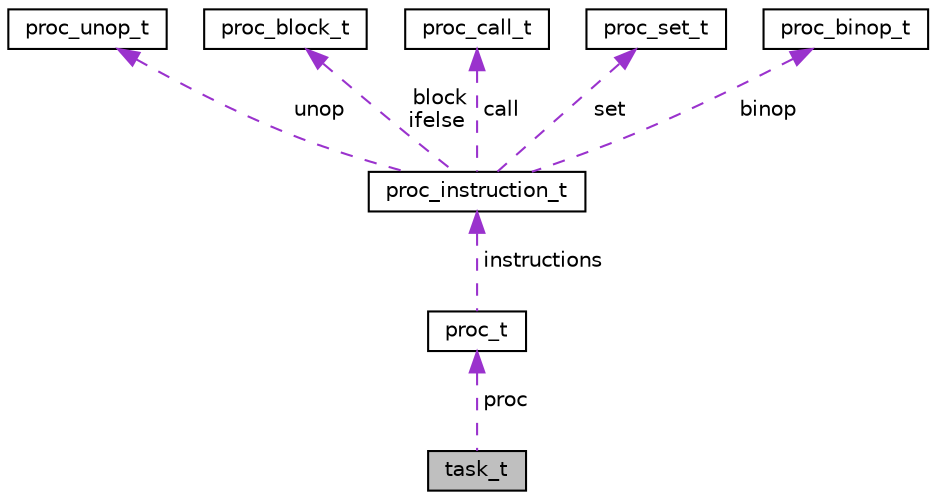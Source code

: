 digraph "task_t"
{
 // LATEX_PDF_SIZE
  edge [fontname="Helvetica",fontsize="10",labelfontname="Helvetica",labelfontsize="10"];
  node [fontname="Helvetica",fontsize="10",shape=record];
  Node1 [label="task_t",height=0.2,width=0.4,color="black", fillcolor="grey75", style="filled", fontcolor="black",tooltip=" "];
  Node2 -> Node1 [dir="back",color="darkorchid3",fontsize="10",style="dashed",label=" proc" ,fontname="Helvetica"];
  Node2 [label="proc_t",height=0.2,width=0.4,color="black", fillcolor="white", style="filled",URL="$structproc__t.html",tooltip=" "];
  Node3 -> Node2 [dir="back",color="darkorchid3",fontsize="10",style="dashed",label=" instructions" ,fontname="Helvetica"];
  Node3 [label="proc_instruction_t",height=0.2,width=0.4,color="black", fillcolor="white", style="filled",URL="$structproc__instruction__t.html",tooltip=" "];
  Node4 -> Node3 [dir="back",color="darkorchid3",fontsize="10",style="dashed",label=" unop" ,fontname="Helvetica"];
  Node4 [label="proc_unop_t",height=0.2,width=0.4,color="black", fillcolor="white", style="filled",URL="$structproc__unop__t.html",tooltip=" "];
  Node5 -> Node3 [dir="back",color="darkorchid3",fontsize="10",style="dashed",label=" block\nifelse" ,fontname="Helvetica"];
  Node5 [label="proc_block_t",height=0.2,width=0.4,color="black", fillcolor="white", style="filled",URL="$structproc__block__t.html",tooltip=" "];
  Node6 -> Node3 [dir="back",color="darkorchid3",fontsize="10",style="dashed",label=" call" ,fontname="Helvetica"];
  Node6 [label="proc_call_t",height=0.2,width=0.4,color="black", fillcolor="white", style="filled",URL="$structproc__call__t.html",tooltip=" "];
  Node7 -> Node3 [dir="back",color="darkorchid3",fontsize="10",style="dashed",label=" set" ,fontname="Helvetica"];
  Node7 [label="proc_set_t",height=0.2,width=0.4,color="black", fillcolor="white", style="filled",URL="$structproc__set__t.html",tooltip=" "];
  Node8 -> Node3 [dir="back",color="darkorchid3",fontsize="10",style="dashed",label=" binop" ,fontname="Helvetica"];
  Node8 [label="proc_binop_t",height=0.2,width=0.4,color="black", fillcolor="white", style="filled",URL="$structproc__binop__t.html",tooltip=" "];
}
